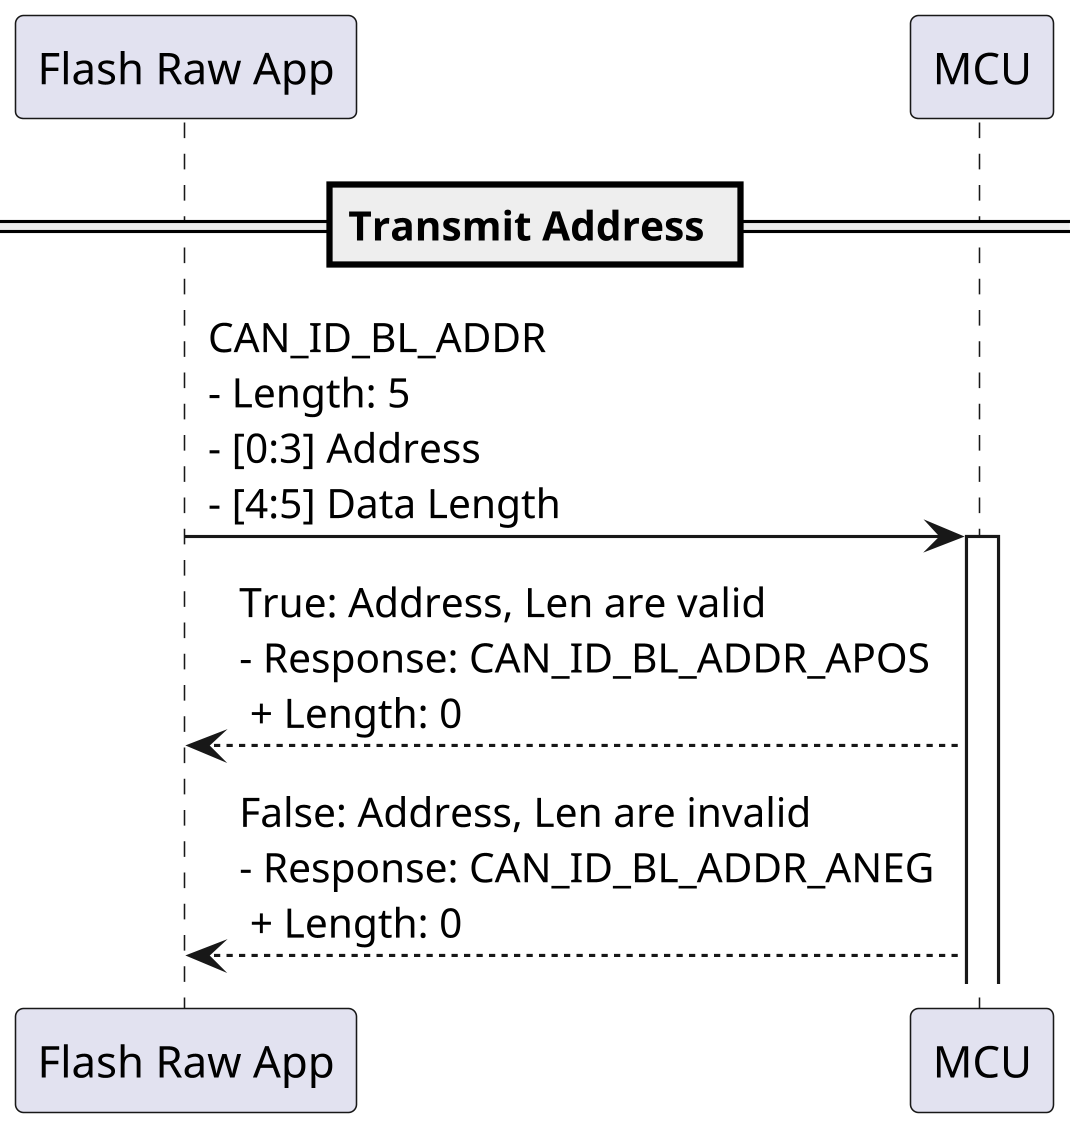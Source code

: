 @startuml

participant APP as "Flash Raw App"
participant MCU as "MCU"

skinparam dpi 300

== Transmit Address ==
APP->MCU++: CAN_ID_BL_ADDR \n- Length: 5 \n- [0:3] Address \n- [4:5] Data Length
MCU-->APP : True: Address, Len are valid \n- Response: CAN_ID_BL_ADDR_APOS \n + Length: 0
MCU-->APP : False: Address, Len are invalid \n- Response: CAN_ID_BL_ADDR_ANEG \n + Length: 0
@enduml